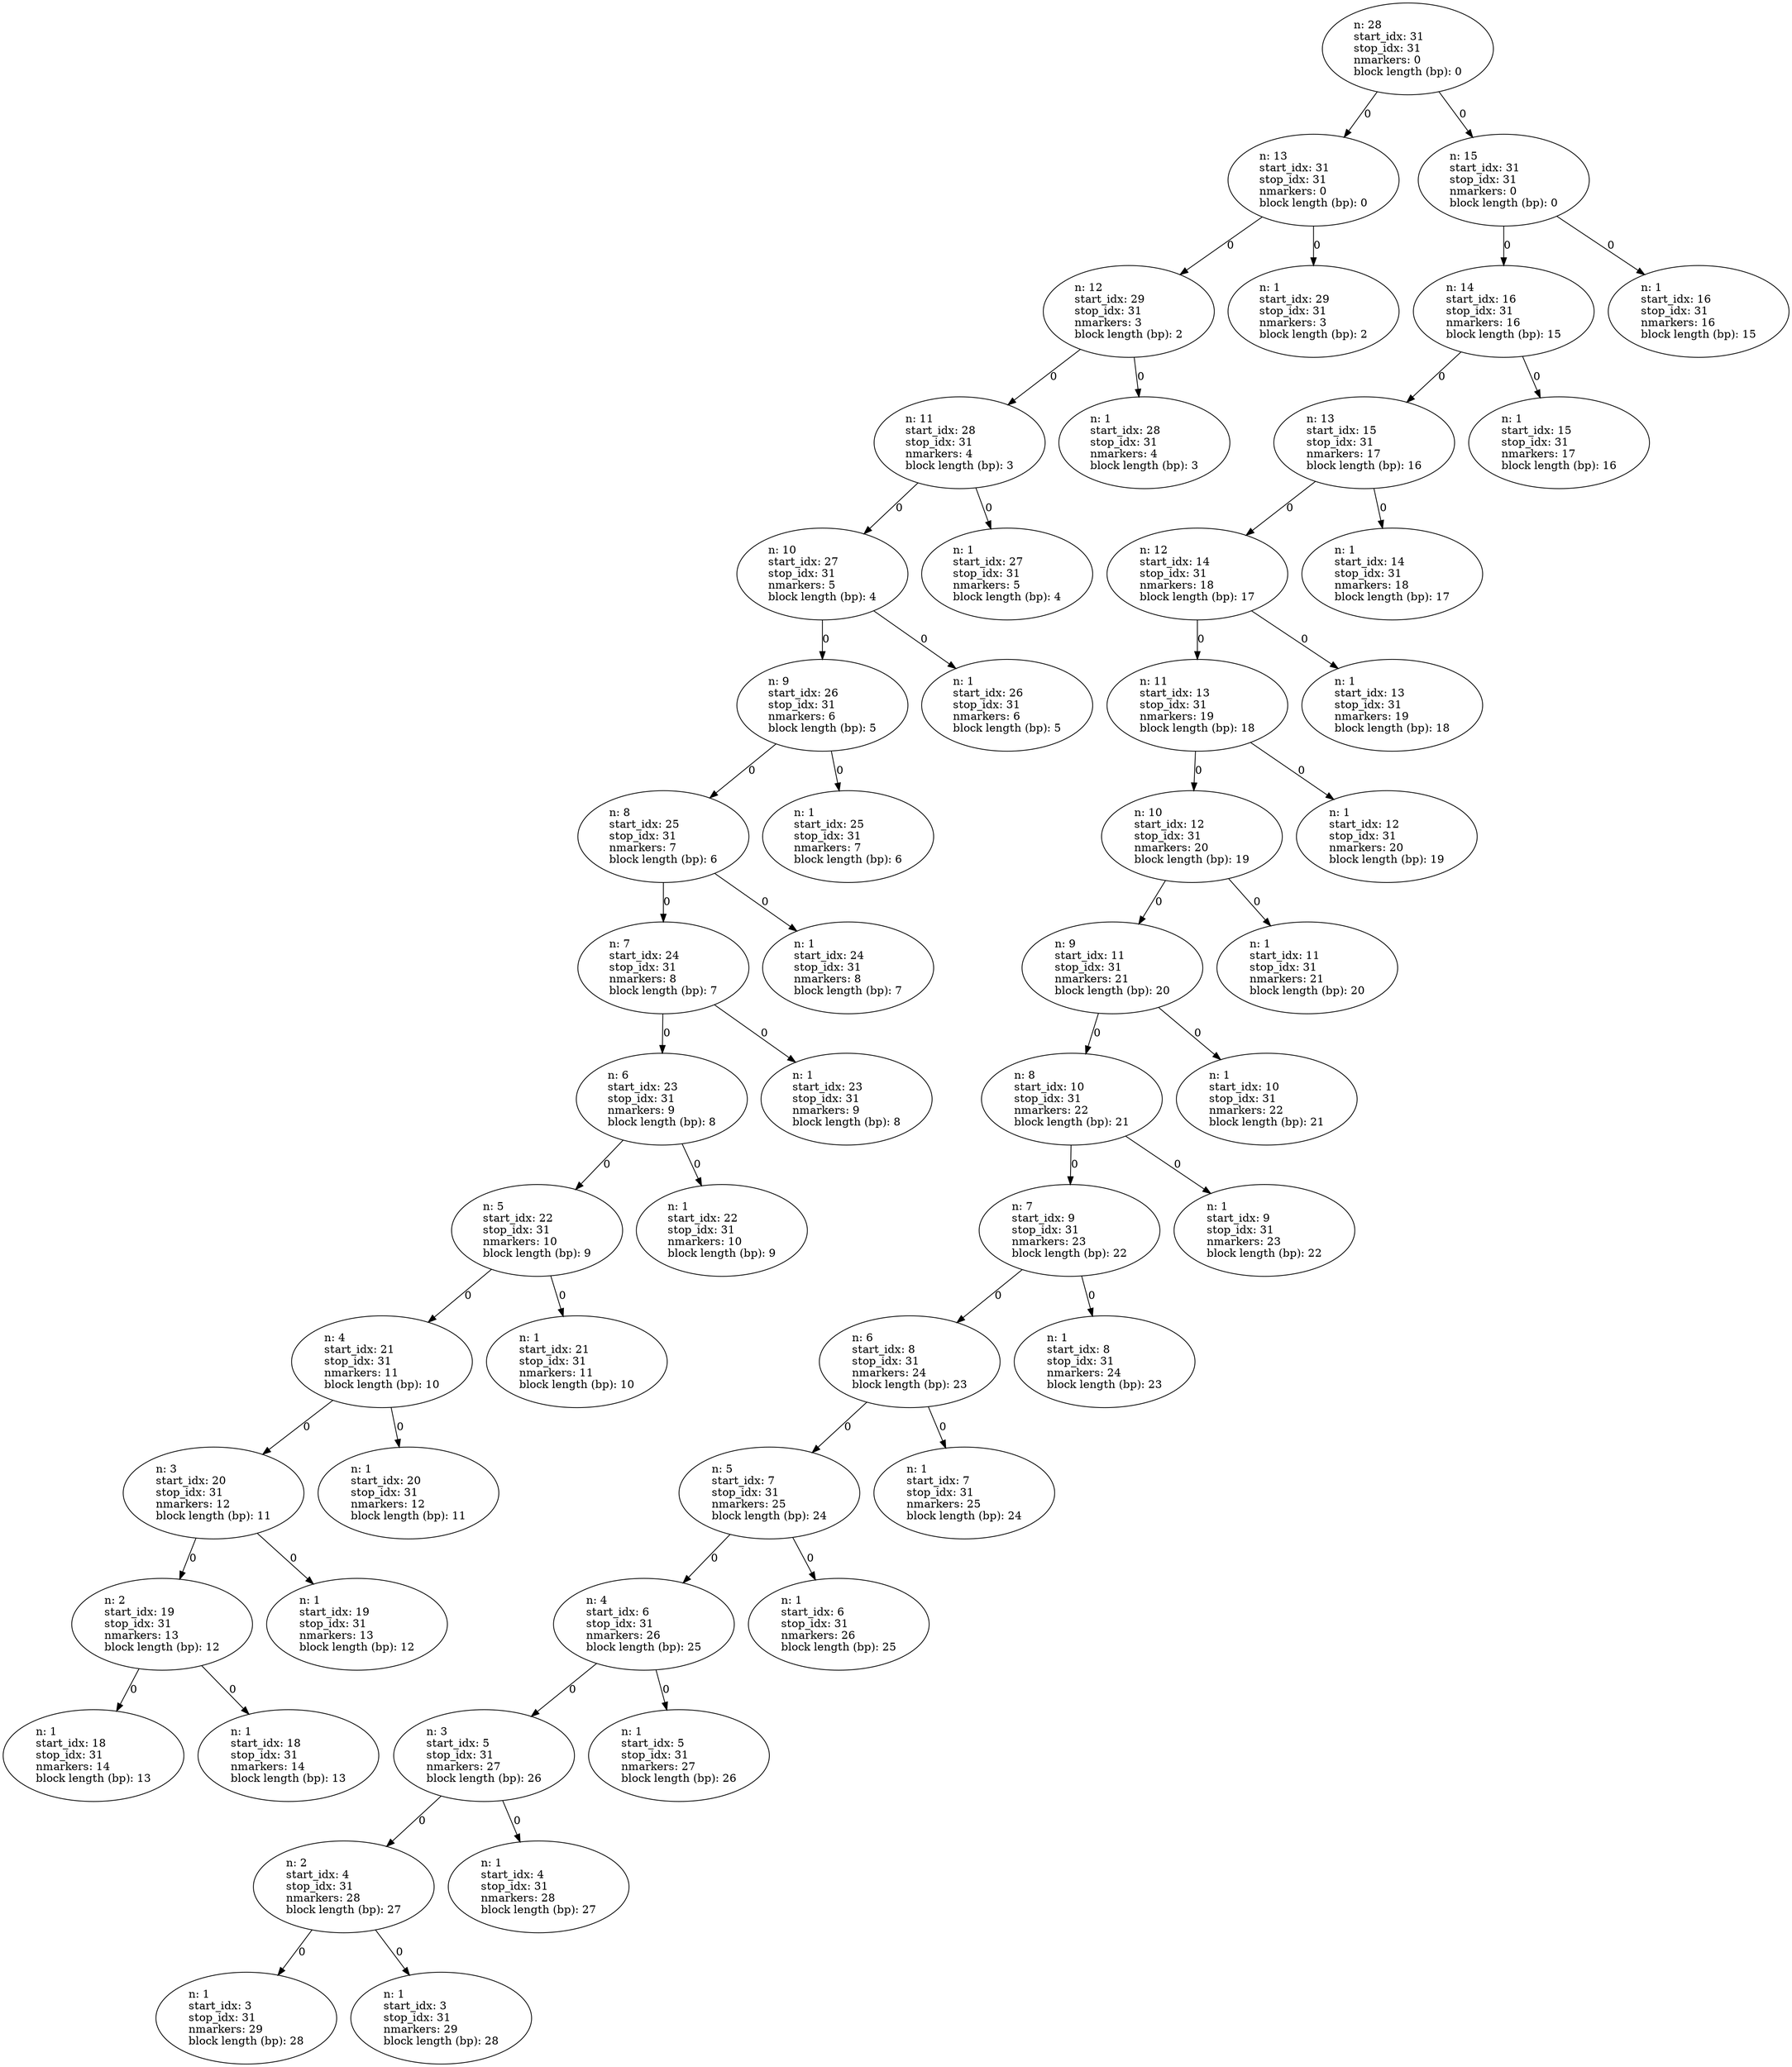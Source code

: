 digraph {
    0 [ label = "n: 28\lstart_idx: 31\lstop_idx: 31\lnmarkers: 0\lblock length (bp): 0\l" ]
    1 [ label = "n: 13\lstart_idx: 31\lstop_idx: 31\lnmarkers: 0\lblock length (bp): 0\l" ]
    2 [ label = "n: 15\lstart_idx: 31\lstop_idx: 31\lnmarkers: 0\lblock length (bp): 0\l" ]
    3 [ label = "n: 12\lstart_idx: 29\lstop_idx: 31\lnmarkers: 3\lblock length (bp): 2\l" ]
    4 [ label = "n: 1\lstart_idx: 29\lstop_idx: 31\lnmarkers: 3\lblock length (bp): 2\l" ]
    5 [ label = "n: 14\lstart_idx: 16\lstop_idx: 31\lnmarkers: 16\lblock length (bp): 15\l" ]
    6 [ label = "n: 1\lstart_idx: 16\lstop_idx: 31\lnmarkers: 16\lblock length (bp): 15\l" ]
    7 [ label = "n: 11\lstart_idx: 28\lstop_idx: 31\lnmarkers: 4\lblock length (bp): 3\l" ]
    8 [ label = "n: 1\lstart_idx: 28\lstop_idx: 31\lnmarkers: 4\lblock length (bp): 3\l" ]
    9 [ label = "n: 13\lstart_idx: 15\lstop_idx: 31\lnmarkers: 17\lblock length (bp): 16\l" ]
    10 [ label = "n: 1\lstart_idx: 15\lstop_idx: 31\lnmarkers: 17\lblock length (bp): 16\l" ]
    11 [ label = "n: 10\lstart_idx: 27\lstop_idx: 31\lnmarkers: 5\lblock length (bp): 4\l" ]
    12 [ label = "n: 1\lstart_idx: 27\lstop_idx: 31\lnmarkers: 5\lblock length (bp): 4\l" ]
    13 [ label = "n: 12\lstart_idx: 14\lstop_idx: 31\lnmarkers: 18\lblock length (bp): 17\l" ]
    14 [ label = "n: 1\lstart_idx: 14\lstop_idx: 31\lnmarkers: 18\lblock length (bp): 17\l" ]
    15 [ label = "n: 9\lstart_idx: 26\lstop_idx: 31\lnmarkers: 6\lblock length (bp): 5\l" ]
    16 [ label = "n: 1\lstart_idx: 26\lstop_idx: 31\lnmarkers: 6\lblock length (bp): 5\l" ]
    17 [ label = "n: 11\lstart_idx: 13\lstop_idx: 31\lnmarkers: 19\lblock length (bp): 18\l" ]
    18 [ label = "n: 1\lstart_idx: 13\lstop_idx: 31\lnmarkers: 19\lblock length (bp): 18\l" ]
    19 [ label = "n: 8\lstart_idx: 25\lstop_idx: 31\lnmarkers: 7\lblock length (bp): 6\l" ]
    20 [ label = "n: 1\lstart_idx: 25\lstop_idx: 31\lnmarkers: 7\lblock length (bp): 6\l" ]
    21 [ label = "n: 10\lstart_idx: 12\lstop_idx: 31\lnmarkers: 20\lblock length (bp): 19\l" ]
    22 [ label = "n: 1\lstart_idx: 12\lstop_idx: 31\lnmarkers: 20\lblock length (bp): 19\l" ]
    23 [ label = "n: 7\lstart_idx: 24\lstop_idx: 31\lnmarkers: 8\lblock length (bp): 7\l" ]
    24 [ label = "n: 1\lstart_idx: 24\lstop_idx: 31\lnmarkers: 8\lblock length (bp): 7\l" ]
    25 [ label = "n: 9\lstart_idx: 11\lstop_idx: 31\lnmarkers: 21\lblock length (bp): 20\l" ]
    26 [ label = "n: 1\lstart_idx: 11\lstop_idx: 31\lnmarkers: 21\lblock length (bp): 20\l" ]
    27 [ label = "n: 6\lstart_idx: 23\lstop_idx: 31\lnmarkers: 9\lblock length (bp): 8\l" ]
    28 [ label = "n: 1\lstart_idx: 23\lstop_idx: 31\lnmarkers: 9\lblock length (bp): 8\l" ]
    29 [ label = "n: 8\lstart_idx: 10\lstop_idx: 31\lnmarkers: 22\lblock length (bp): 21\l" ]
    30 [ label = "n: 1\lstart_idx: 10\lstop_idx: 31\lnmarkers: 22\lblock length (bp): 21\l" ]
    31 [ label = "n: 5\lstart_idx: 22\lstop_idx: 31\lnmarkers: 10\lblock length (bp): 9\l" ]
    32 [ label = "n: 1\lstart_idx: 22\lstop_idx: 31\lnmarkers: 10\lblock length (bp): 9\l" ]
    33 [ label = "n: 7\lstart_idx: 9\lstop_idx: 31\lnmarkers: 23\lblock length (bp): 22\l" ]
    34 [ label = "n: 1\lstart_idx: 9\lstop_idx: 31\lnmarkers: 23\lblock length (bp): 22\l" ]
    35 [ label = "n: 4\lstart_idx: 21\lstop_idx: 31\lnmarkers: 11\lblock length (bp): 10\l" ]
    36 [ label = "n: 1\lstart_idx: 21\lstop_idx: 31\lnmarkers: 11\lblock length (bp): 10\l" ]
    37 [ label = "n: 6\lstart_idx: 8\lstop_idx: 31\lnmarkers: 24\lblock length (bp): 23\l" ]
    38 [ label = "n: 1\lstart_idx: 8\lstop_idx: 31\lnmarkers: 24\lblock length (bp): 23\l" ]
    39 [ label = "n: 3\lstart_idx: 20\lstop_idx: 31\lnmarkers: 12\lblock length (bp): 11\l" ]
    40 [ label = "n: 1\lstart_idx: 20\lstop_idx: 31\lnmarkers: 12\lblock length (bp): 11\l" ]
    41 [ label = "n: 5\lstart_idx: 7\lstop_idx: 31\lnmarkers: 25\lblock length (bp): 24\l" ]
    42 [ label = "n: 1\lstart_idx: 7\lstop_idx: 31\lnmarkers: 25\lblock length (bp): 24\l" ]
    43 [ label = "n: 2\lstart_idx: 19\lstop_idx: 31\lnmarkers: 13\lblock length (bp): 12\l" ]
    44 [ label = "n: 1\lstart_idx: 19\lstop_idx: 31\lnmarkers: 13\lblock length (bp): 12\l" ]
    45 [ label = "n: 4\lstart_idx: 6\lstop_idx: 31\lnmarkers: 26\lblock length (bp): 25\l" ]
    46 [ label = "n: 1\lstart_idx: 6\lstop_idx: 31\lnmarkers: 26\lblock length (bp): 25\l" ]
    47 [ label = "n: 1\lstart_idx: 18\lstop_idx: 31\lnmarkers: 14\lblock length (bp): 13\l" ]
    48 [ label = "n: 1\lstart_idx: 18\lstop_idx: 31\lnmarkers: 14\lblock length (bp): 13\l" ]
    49 [ label = "n: 3\lstart_idx: 5\lstop_idx: 31\lnmarkers: 27\lblock length (bp): 26\l" ]
    50 [ label = "n: 1\lstart_idx: 5\lstop_idx: 31\lnmarkers: 27\lblock length (bp): 26\l" ]
    51 [ label = "n: 2\lstart_idx: 4\lstop_idx: 31\lnmarkers: 28\lblock length (bp): 27\l" ]
    52 [ label = "n: 1\lstart_idx: 4\lstop_idx: 31\lnmarkers: 28\lblock length (bp): 27\l" ]
    53 [ label = "n: 1\lstart_idx: 3\lstop_idx: 31\lnmarkers: 29\lblock length (bp): 28\l" ]
    54 [ label = "n: 1\lstart_idx: 3\lstop_idx: 31\lnmarkers: 29\lblock length (bp): 28\l" ]
    0 -> 1 [ label = "0" ]
    0 -> 2 [ label = "0" ]
    1 -> 3 [ label = "0" ]
    1 -> 4 [ label = "0" ]
    2 -> 5 [ label = "0" ]
    2 -> 6 [ label = "0" ]
    3 -> 7 [ label = "0" ]
    3 -> 8 [ label = "0" ]
    5 -> 9 [ label = "0" ]
    5 -> 10 [ label = "0" ]
    7 -> 11 [ label = "0" ]
    7 -> 12 [ label = "0" ]
    9 -> 13 [ label = "0" ]
    9 -> 14 [ label = "0" ]
    11 -> 15 [ label = "0" ]
    11 -> 16 [ label = "0" ]
    13 -> 17 [ label = "0" ]
    13 -> 18 [ label = "0" ]
    15 -> 19 [ label = "0" ]
    15 -> 20 [ label = "0" ]
    17 -> 21 [ label = "0" ]
    17 -> 22 [ label = "0" ]
    19 -> 23 [ label = "0" ]
    19 -> 24 [ label = "0" ]
    21 -> 25 [ label = "0" ]
    21 -> 26 [ label = "0" ]
    23 -> 27 [ label = "0" ]
    23 -> 28 [ label = "0" ]
    25 -> 29 [ label = "0" ]
    25 -> 30 [ label = "0" ]
    27 -> 31 [ label = "0" ]
    27 -> 32 [ label = "0" ]
    29 -> 33 [ label = "0" ]
    29 -> 34 [ label = "0" ]
    31 -> 35 [ label = "0" ]
    31 -> 36 [ label = "0" ]
    33 -> 37 [ label = "0" ]
    33 -> 38 [ label = "0" ]
    35 -> 39 [ label = "0" ]
    35 -> 40 [ label = "0" ]
    37 -> 41 [ label = "0" ]
    37 -> 42 [ label = "0" ]
    39 -> 43 [ label = "0" ]
    39 -> 44 [ label = "0" ]
    41 -> 45 [ label = "0" ]
    41 -> 46 [ label = "0" ]
    43 -> 47 [ label = "0" ]
    43 -> 48 [ label = "0" ]
    45 -> 49 [ label = "0" ]
    45 -> 50 [ label = "0" ]
    49 -> 51 [ label = "0" ]
    49 -> 52 [ label = "0" ]
    51 -> 53 [ label = "0" ]
    51 -> 54 [ label = "0" ]
}
